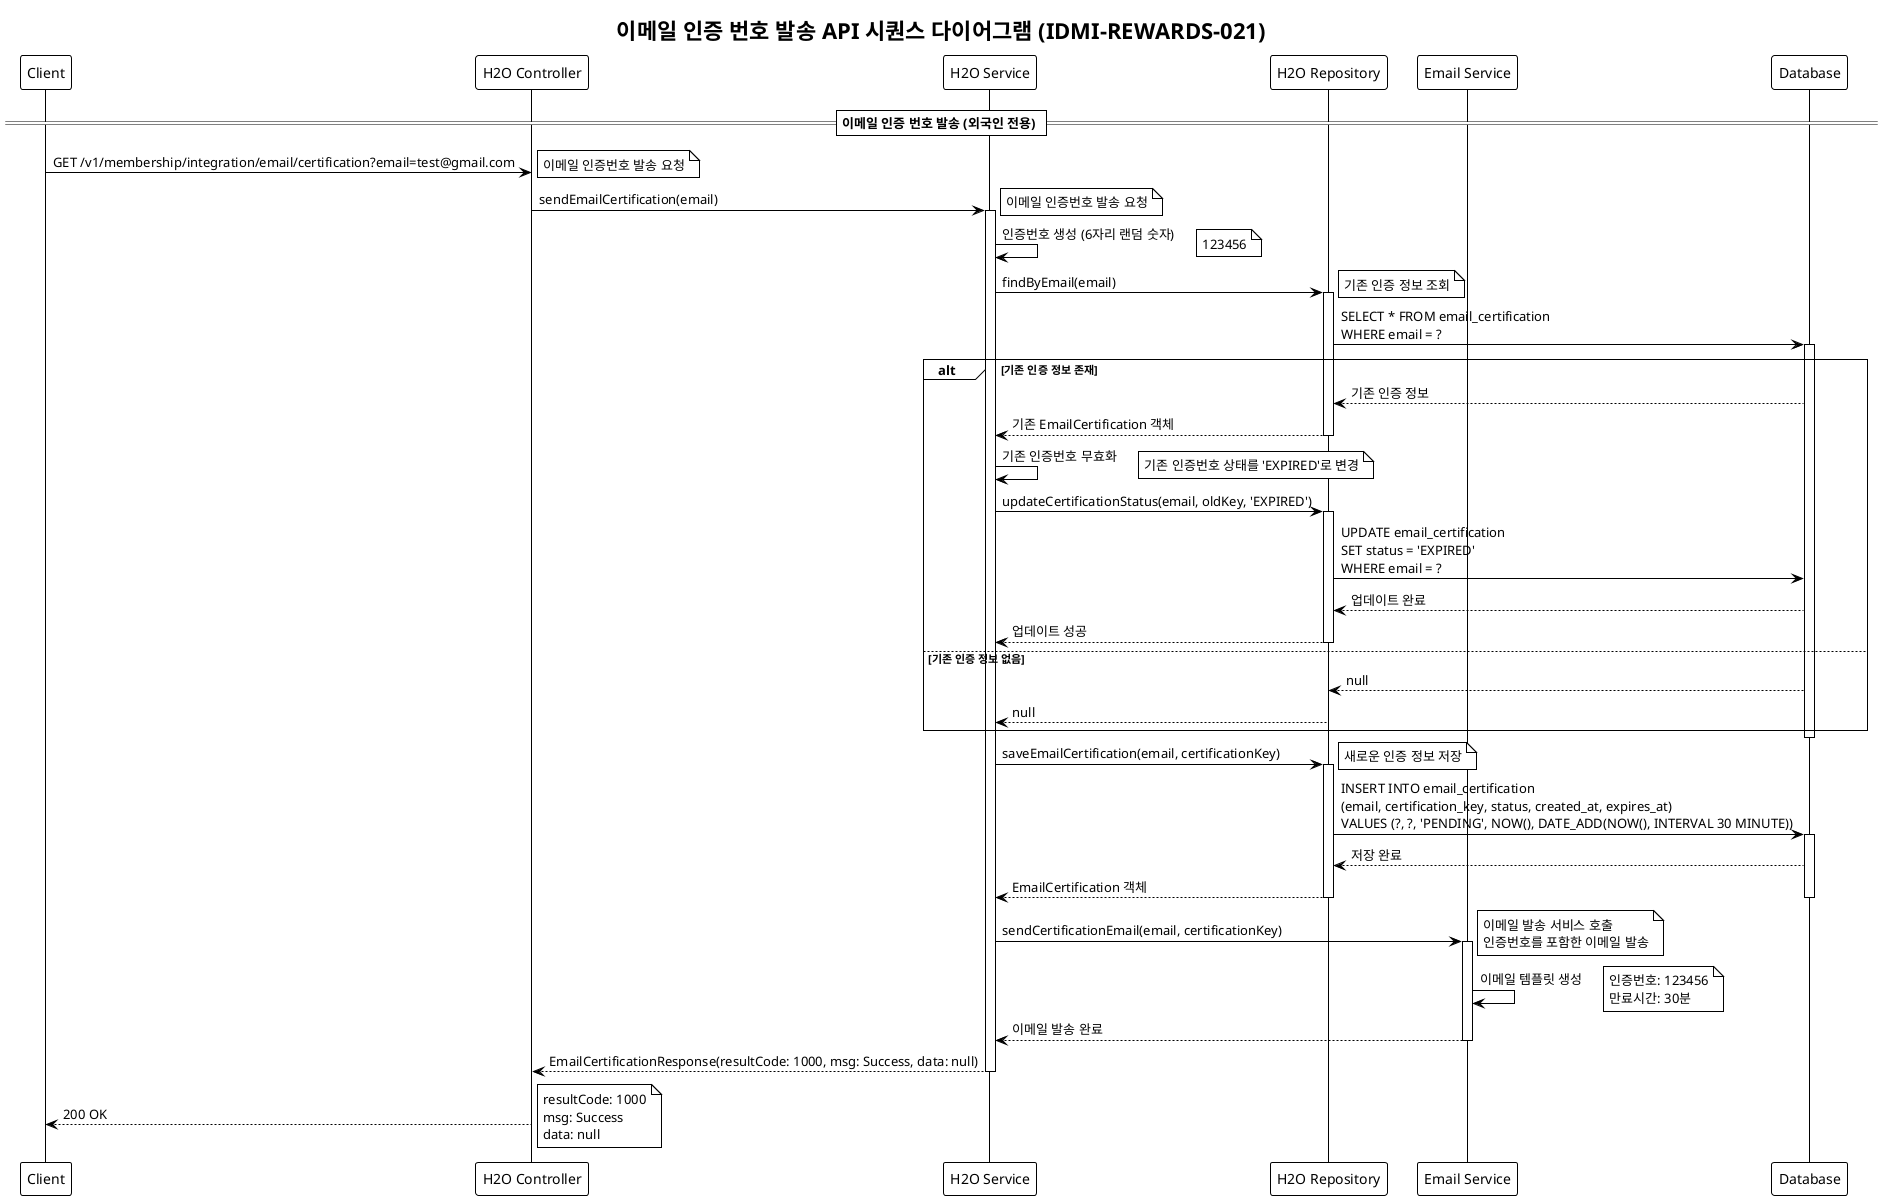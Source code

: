 @startuml 021-email-certification-send-sequence
!theme plain
title 이메일 인증 번호 발송 API 시퀀스 다이어그램 (IDMI-REWARDS-021)

participant "Client" as Client
participant "H2O Controller" as Controller
participant "H2O Service" as Service
participant "H2O Repository" as Repository
participant "Email Service" as EmailService
participant "Database" as DB

== 이메일 인증 번호 발송 (외국인 전용) ==

Client -> Controller: GET /v1/membership/integration/email/certification?email=test@gmail.com
note right: 이메일 인증번호 발송 요청

Controller -> Service: sendEmailCertification(email)
activate Service
note right: 이메일 인증번호 발송 요청

Service -> Service: 인증번호 생성 (6자리 랜덤 숫자)
note right: 123456

Service -> Repository: findByEmail(email)
activate Repository
note right: 기존 인증 정보 조회

Repository -> DB: SELECT * FROM email_certification\nWHERE email = ?
activate DB

alt 기존 인증 정보 존재
    DB --> Repository: 기존 인증 정보
    Repository --> Service: 기존 EmailCertification 객체
    deactivate Repository
    
    Service -> Service: 기존 인증번호 무효화
    note right: 기존 인증번호 상태를 'EXPIRED'로 변경
    
    Service -> Repository: updateCertificationStatus(email, oldKey, 'EXPIRED')
    activate Repository
    Repository -> DB: UPDATE email_certification\nSET status = 'EXPIRED'\nWHERE email = ?
    DB --> Repository: 업데이트 완료
    Repository --> Service: 업데이트 성공
    deactivate Repository
    
else 기존 인증 정보 없음
    DB --> Repository: null
    Repository --> Service: null
    deactivate Repository
end

deactivate DB

Service -> Repository: saveEmailCertification(email, certificationKey)
activate Repository
note right: 새로운 인증 정보 저장

Repository -> DB: INSERT INTO email_certification\n(email, certification_key, status, created_at, expires_at)\nVALUES (?, ?, 'PENDING', NOW(), DATE_ADD(NOW(), INTERVAL 30 MINUTE))
activate DB
DB --> Repository: 저장 완료
Repository --> Service: EmailCertification 객체
deactivate Repository
deactivate DB

Service -> EmailService: sendCertificationEmail(email, certificationKey)
activate EmailService
note right: 이메일 발송 서비스 호출\n인증번호를 포함한 이메일 발송

EmailService -> EmailService: 이메일 템플릿 생성
note right: 인증번호: 123456\n만료시간: 30분

EmailService --> Service: 이메일 발송 완료
deactivate EmailService

Service --> Controller: EmailCertificationResponse(resultCode: 1000, msg: Success, data: null)
deactivate Service

Controller --> Client: 200 OK
note right: resultCode: 1000\nmsg: Success\ndata: null

@enduml 